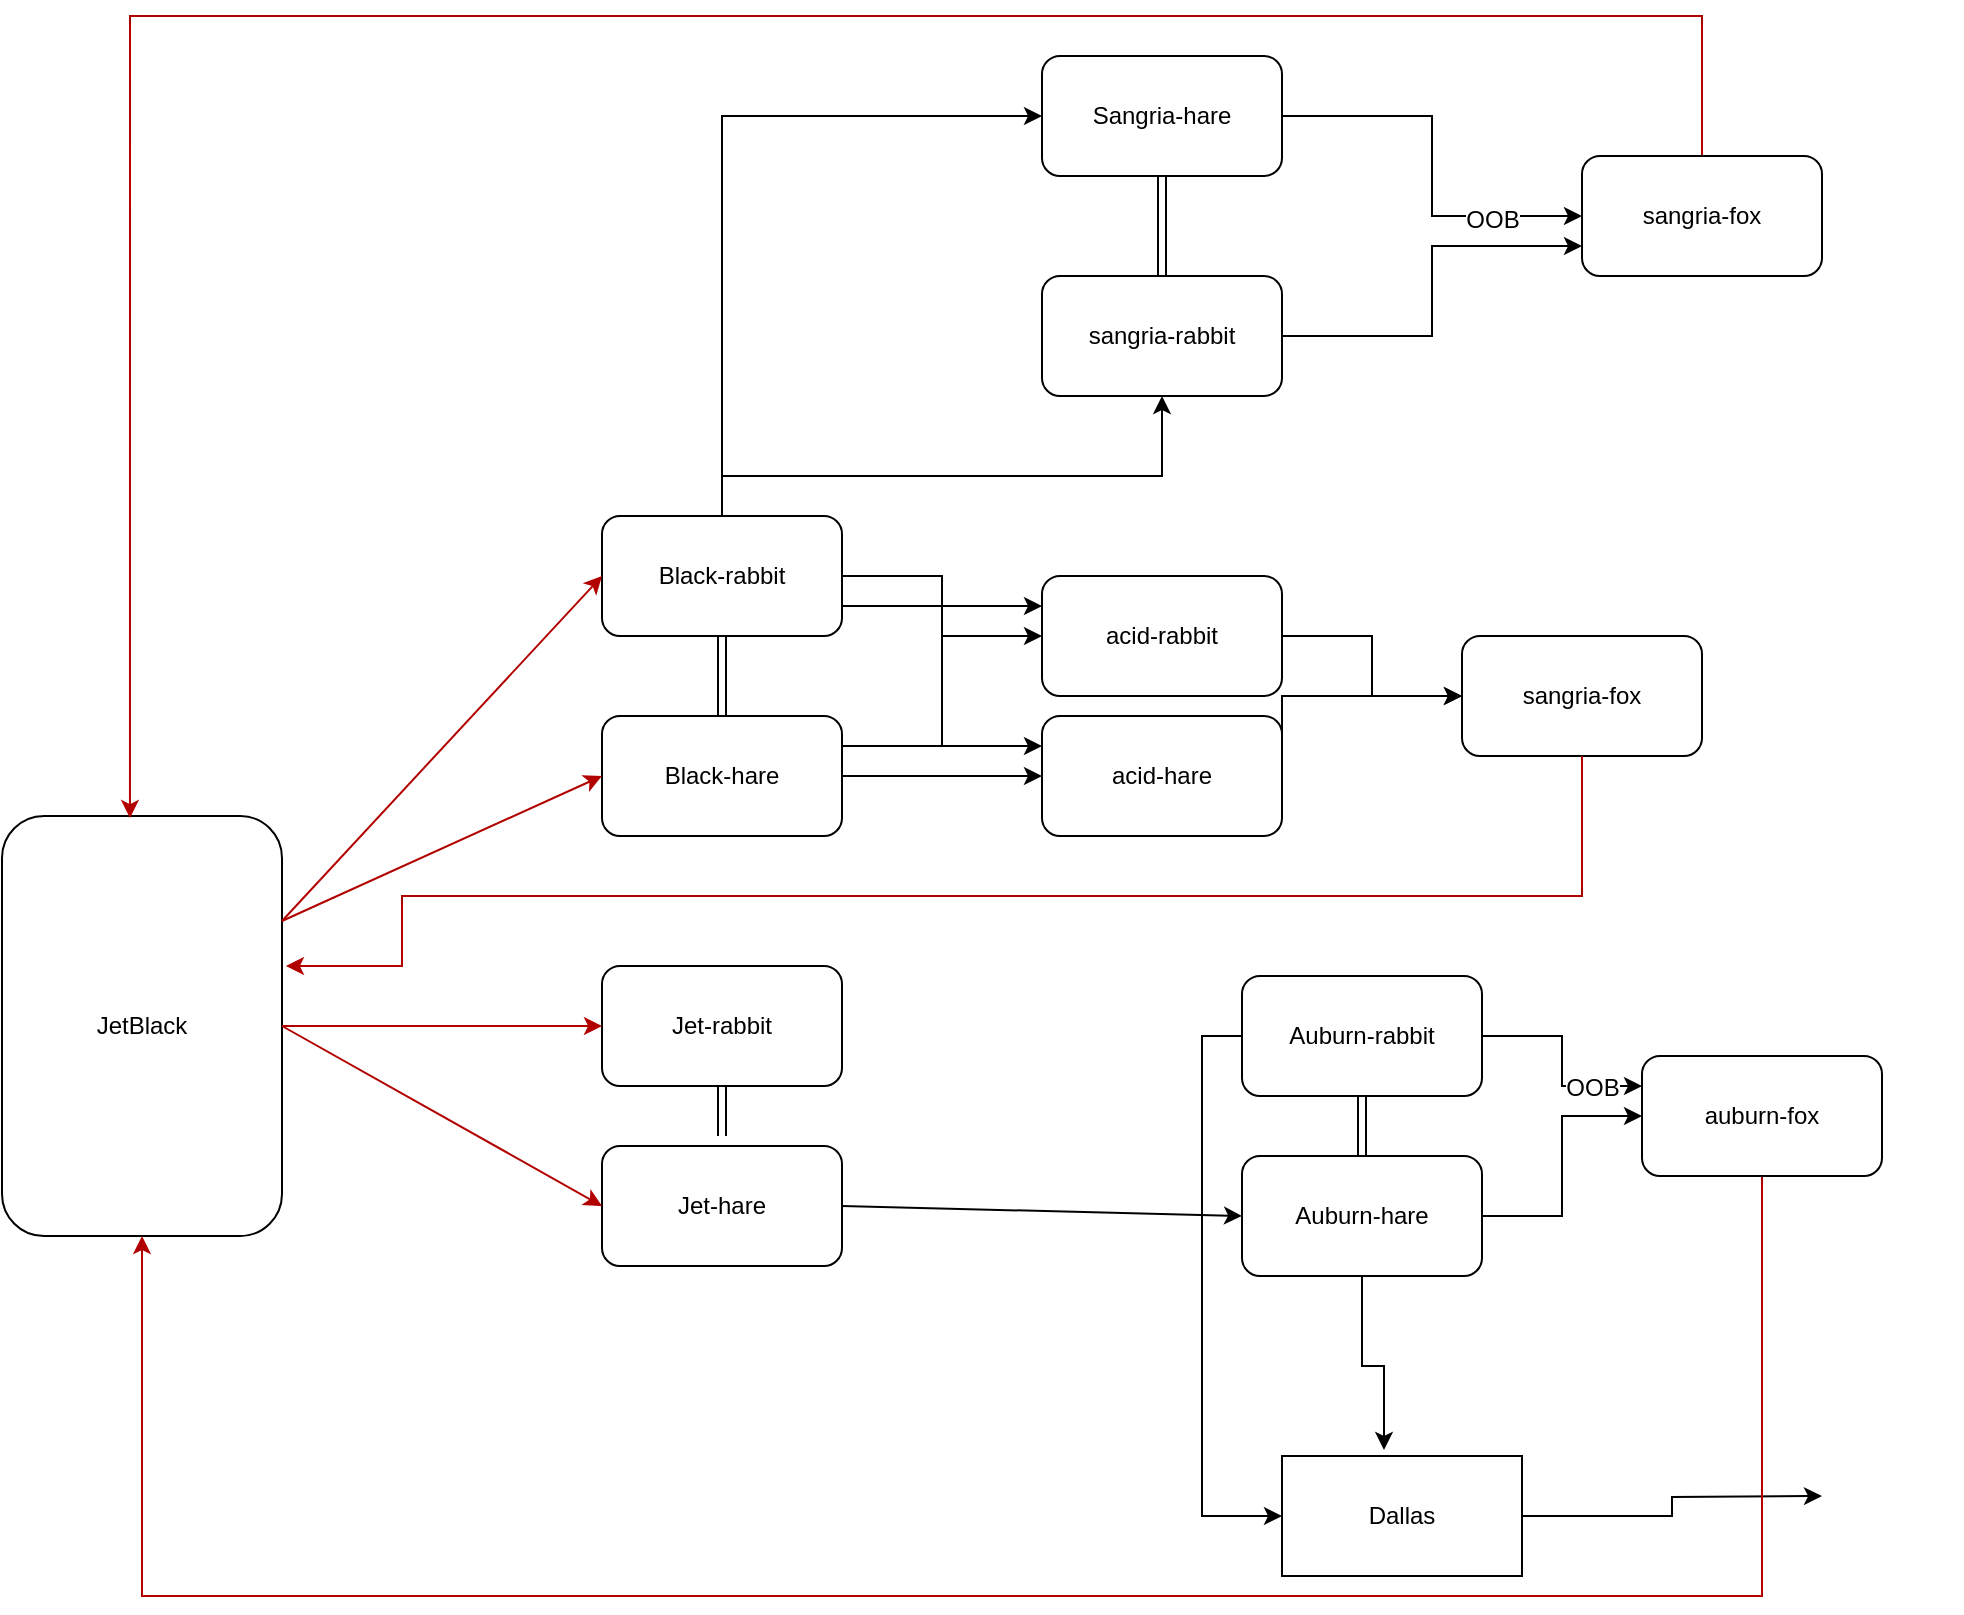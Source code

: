 <mxfile pages="1" version="11.2.8" type="github"><diagram id="pP9Yfb47_J5Wofoff0yN" name="Page-1"><mxGraphModel dx="1960" dy="1102" grid="1" gridSize="10" guides="1" tooltips="1" connect="1" arrows="1" fold="1" page="1" pageScale="1" pageWidth="1100" pageHeight="850" math="0" shadow="0"><root><mxCell id="0"/><mxCell id="1" parent="0"/><mxCell id="YG9x1qxuzRPlujGfNpay-1" value="JetBlack" style="rounded=1;whiteSpace=wrap;html=1;" vertex="1" parent="1"><mxGeometry x="90" y="420" width="140" height="210" as="geometry"/></mxCell><mxCell id="YG9x1qxuzRPlujGfNpay-12" style="edgeStyle=orthogonalEdgeStyle;rounded=0;orthogonalLoop=1;jettySize=auto;html=1;exitX=1;exitY=0.5;exitDx=0;exitDy=0;entryX=0;entryY=0.5;entryDx=0;entryDy=0;" edge="1" parent="1" source="YG9x1qxuzRPlujGfNpay-2" target="YG9x1qxuzRPlujGfNpay-11"><mxGeometry relative="1" as="geometry"/></mxCell><mxCell id="YG9x1qxuzRPlujGfNpay-45" style="edgeStyle=orthogonalEdgeStyle;rounded=0;orthogonalLoop=1;jettySize=auto;html=1;exitX=1;exitY=0.25;exitDx=0;exitDy=0;entryX=0;entryY=0.5;entryDx=0;entryDy=0;" edge="1" parent="1" source="YG9x1qxuzRPlujGfNpay-2" target="YG9x1qxuzRPlujGfNpay-44"><mxGeometry relative="1" as="geometry"/></mxCell><mxCell id="YG9x1qxuzRPlujGfNpay-2" value="Black-hare" style="rounded=1;whiteSpace=wrap;html=1;" vertex="1" parent="1"><mxGeometry x="390" y="370" width="120" height="60" as="geometry"/></mxCell><mxCell id="YG9x1qxuzRPlujGfNpay-3" value="Jet-hare" style="rounded=1;whiteSpace=wrap;html=1;" vertex="1" parent="1"><mxGeometry x="390" y="585" width="120" height="60" as="geometry"/></mxCell><mxCell id="YG9x1qxuzRPlujGfNpay-9" style="edgeStyle=orthogonalEdgeStyle;rounded=0;orthogonalLoop=1;jettySize=auto;html=1;exitX=0.5;exitY=1;exitDx=0;exitDy=0;entryX=0.425;entryY=-0.05;entryDx=0;entryDy=0;entryPerimeter=0;" edge="1" parent="1" source="YG9x1qxuzRPlujGfNpay-4" target="YG9x1qxuzRPlujGfNpay-5"><mxGeometry relative="1" as="geometry"/></mxCell><mxCell id="YG9x1qxuzRPlujGfNpay-35" style="edgeStyle=orthogonalEdgeStyle;rounded=0;orthogonalLoop=1;jettySize=auto;html=1;exitX=1;exitY=0.5;exitDx=0;exitDy=0;entryX=0;entryY=0.5;entryDx=0;entryDy=0;" edge="1" parent="1" source="YG9x1qxuzRPlujGfNpay-4" target="YG9x1qxuzRPlujGfNpay-33"><mxGeometry relative="1" as="geometry"/></mxCell><mxCell id="YG9x1qxuzRPlujGfNpay-4" value="Auburn-hare" style="rounded=1;whiteSpace=wrap;html=1;" vertex="1" parent="1"><mxGeometry x="710" y="590" width="120" height="60" as="geometry"/></mxCell><mxCell id="YG9x1qxuzRPlujGfNpay-28" value="" style="edgeStyle=orthogonalEdgeStyle;rounded=0;orthogonalLoop=1;jettySize=auto;html=1;" edge="1" parent="1" source="YG9x1qxuzRPlujGfNpay-5"><mxGeometry relative="1" as="geometry"><mxPoint x="1000" y="760" as="targetPoint"/></mxGeometry></mxCell><mxCell id="YG9x1qxuzRPlujGfNpay-5" value="Dallas" style="rounded=0;whiteSpace=wrap;html=1;" vertex="1" parent="1"><mxGeometry x="730" y="740" width="120" height="60" as="geometry"/></mxCell><mxCell id="YG9x1qxuzRPlujGfNpay-6" value="" style="endArrow=classic;html=1;exitX=1;exitY=0.5;exitDx=0;exitDy=0;entryX=0;entryY=0.5;entryDx=0;entryDy=0;fillColor=#e51400;strokeColor=#B20000;" edge="1" parent="1" source="YG9x1qxuzRPlujGfNpay-1" target="YG9x1qxuzRPlujGfNpay-3"><mxGeometry width="50" height="50" relative="1" as="geometry"><mxPoint x="90" y="870" as="sourcePoint"/><mxPoint x="140" y="820" as="targetPoint"/></mxGeometry></mxCell><mxCell id="YG9x1qxuzRPlujGfNpay-7" value="" style="endArrow=classic;html=1;exitX=1;exitY=0.25;exitDx=0;exitDy=0;entryX=0;entryY=0.5;entryDx=0;entryDy=0;fillColor=#e51400;strokeColor=#B20000;" edge="1" parent="1" source="YG9x1qxuzRPlujGfNpay-1" target="YG9x1qxuzRPlujGfNpay-2"><mxGeometry width="50" height="50" relative="1" as="geometry"><mxPoint x="240" y="535" as="sourcePoint"/><mxPoint x="400" y="625" as="targetPoint"/></mxGeometry></mxCell><mxCell id="YG9x1qxuzRPlujGfNpay-8" value="" style="endArrow=classic;html=1;entryX=0;entryY=0.5;entryDx=0;entryDy=0;exitX=1;exitY=0.5;exitDx=0;exitDy=0;" edge="1" parent="1" source="YG9x1qxuzRPlujGfNpay-3" target="YG9x1qxuzRPlujGfNpay-4"><mxGeometry width="50" height="50" relative="1" as="geometry"><mxPoint x="640" y="735" as="sourcePoint"/><mxPoint x="390" y="700" as="targetPoint"/></mxGeometry></mxCell><mxCell id="YG9x1qxuzRPlujGfNpay-50" style="edgeStyle=orthogonalEdgeStyle;rounded=0;orthogonalLoop=1;jettySize=auto;html=1;exitX=1;exitY=0.5;exitDx=0;exitDy=0;" edge="1" parent="1" source="YG9x1qxuzRPlujGfNpay-11"><mxGeometry relative="1" as="geometry"><mxPoint x="820" y="360" as="targetPoint"/><Array as="points"><mxPoint x="730" y="360"/></Array></mxGeometry></mxCell><mxCell id="YG9x1qxuzRPlujGfNpay-11" value="acid-hare" style="rounded=1;whiteSpace=wrap;html=1;" vertex="1" parent="1"><mxGeometry x="610" y="370" width="120" height="60" as="geometry"/></mxCell><mxCell id="YG9x1qxuzRPlujGfNpay-18" value="" style="edgeStyle=orthogonalEdgeStyle;rounded=0;orthogonalLoop=1;jettySize=auto;html=1;" edge="1" parent="1" source="YG9x1qxuzRPlujGfNpay-13" target="YG9x1qxuzRPlujGfNpay-17"><mxGeometry relative="1" as="geometry"><Array as="points"><mxPoint x="450" y="250"/><mxPoint x="670" y="250"/></Array></mxGeometry></mxCell><mxCell id="YG9x1qxuzRPlujGfNpay-22" style="edgeStyle=orthogonalEdgeStyle;rounded=0;orthogonalLoop=1;jettySize=auto;html=1;exitX=0.5;exitY=0;exitDx=0;exitDy=0;entryX=0;entryY=0.5;entryDx=0;entryDy=0;" edge="1" parent="1" source="YG9x1qxuzRPlujGfNpay-13" target="YG9x1qxuzRPlujGfNpay-19"><mxGeometry relative="1" as="geometry"/></mxCell><mxCell id="YG9x1qxuzRPlujGfNpay-46" style="edgeStyle=orthogonalEdgeStyle;rounded=0;orthogonalLoop=1;jettySize=auto;html=1;exitX=1;exitY=0.5;exitDx=0;exitDy=0;entryX=0;entryY=0.25;entryDx=0;entryDy=0;" edge="1" parent="1" source="YG9x1qxuzRPlujGfNpay-13" target="YG9x1qxuzRPlujGfNpay-44"><mxGeometry relative="1" as="geometry"/></mxCell><mxCell id="YG9x1qxuzRPlujGfNpay-47" style="edgeStyle=orthogonalEdgeStyle;rounded=0;orthogonalLoop=1;jettySize=auto;html=1;exitX=1;exitY=0.75;exitDx=0;exitDy=0;entryX=0;entryY=0.25;entryDx=0;entryDy=0;" edge="1" parent="1" source="YG9x1qxuzRPlujGfNpay-13" target="YG9x1qxuzRPlujGfNpay-11"><mxGeometry relative="1" as="geometry"/></mxCell><mxCell id="YG9x1qxuzRPlujGfNpay-13" value="Black-rabbit" style="rounded=1;whiteSpace=wrap;html=1;" vertex="1" parent="1"><mxGeometry x="390" y="270" width="120" height="60" as="geometry"/></mxCell><mxCell id="YG9x1qxuzRPlujGfNpay-24" style="edgeStyle=orthogonalEdgeStyle;rounded=0;orthogonalLoop=1;jettySize=auto;html=1;exitX=1;exitY=0.5;exitDx=0;exitDy=0;entryX=0;entryY=0.5;entryDx=0;entryDy=0;" edge="1" parent="1" source="YG9x1qxuzRPlujGfNpay-19" target="YG9x1qxuzRPlujGfNpay-23"><mxGeometry relative="1" as="geometry"/></mxCell><mxCell id="YG9x1qxuzRPlujGfNpay-41" value="OOB" style="text;html=1;resizable=0;points=[];align=center;verticalAlign=middle;labelBackgroundColor=#ffffff;" vertex="1" connectable="0" parent="YG9x1qxuzRPlujGfNpay-24"><mxGeometry x="0.55" y="-2" relative="1" as="geometry"><mxPoint as="offset"/></mxGeometry></mxCell><mxCell id="YG9x1qxuzRPlujGfNpay-19" value="Sangria-hare" style="rounded=1;whiteSpace=wrap;html=1;" vertex="1" parent="1"><mxGeometry x="610" y="40" width="120" height="60" as="geometry"/></mxCell><mxCell id="YG9x1qxuzRPlujGfNpay-25" style="edgeStyle=orthogonalEdgeStyle;rounded=0;orthogonalLoop=1;jettySize=auto;html=1;exitX=1;exitY=0.5;exitDx=0;exitDy=0;entryX=0;entryY=0.75;entryDx=0;entryDy=0;" edge="1" parent="1" source="YG9x1qxuzRPlujGfNpay-17" target="YG9x1qxuzRPlujGfNpay-23"><mxGeometry relative="1" as="geometry"/></mxCell><mxCell id="YG9x1qxuzRPlujGfNpay-17" value="sangria-rabbit" style="rounded=1;whiteSpace=wrap;html=1;" vertex="1" parent="1"><mxGeometry x="610" y="150" width="120" height="60" as="geometry"/></mxCell><mxCell id="YG9x1qxuzRPlujGfNpay-16" value="" style="shape=link;html=1;entryX=0.5;entryY=1;entryDx=0;entryDy=0;exitX=0.5;exitY=0;exitDx=0;exitDy=0;" edge="1" parent="1" source="YG9x1qxuzRPlujGfNpay-2" target="YG9x1qxuzRPlujGfNpay-13"><mxGeometry width="50" height="50" relative="1" as="geometry"><mxPoint x="430" y="380" as="sourcePoint"/><mxPoint x="480" y="330" as="targetPoint"/></mxGeometry></mxCell><mxCell id="YG9x1qxuzRPlujGfNpay-21" value="" style="shape=link;html=1;entryX=0.5;entryY=1;entryDx=0;entryDy=0;exitX=0.5;exitY=0;exitDx=0;exitDy=0;" edge="1" parent="1" source="YG9x1qxuzRPlujGfNpay-17" target="YG9x1qxuzRPlujGfNpay-19"><mxGeometry width="50" height="50" relative="1" as="geometry"><mxPoint x="460" y="380" as="sourcePoint"/><mxPoint x="460" y="340" as="targetPoint"/></mxGeometry></mxCell><mxCell id="YG9x1qxuzRPlujGfNpay-26" style="edgeStyle=orthogonalEdgeStyle;rounded=0;orthogonalLoop=1;jettySize=auto;html=1;exitX=0.5;exitY=0;exitDx=0;exitDy=0;entryX=0.457;entryY=0.005;entryDx=0;entryDy=0;entryPerimeter=0;fillColor=#e51400;strokeColor=#B20000;" edge="1" parent="1" source="YG9x1qxuzRPlujGfNpay-23" target="YG9x1qxuzRPlujGfNpay-1"><mxGeometry relative="1" as="geometry"><Array as="points"><mxPoint x="940" y="20"/><mxPoint x="154" y="20"/></Array></mxGeometry></mxCell><mxCell id="YG9x1qxuzRPlujGfNpay-23" value="sangria-fox" style="rounded=1;whiteSpace=wrap;html=1;" vertex="1" parent="1"><mxGeometry x="880" y="90" width="120" height="60" as="geometry"/></mxCell><mxCell id="YG9x1qxuzRPlujGfNpay-29" value="Jet-rabbit" style="rounded=1;whiteSpace=wrap;html=1;" vertex="1" parent="1"><mxGeometry x="390" y="495" width="120" height="60" as="geometry"/></mxCell><mxCell id="YG9x1qxuzRPlujGfNpay-30" value="" style="shape=link;html=1;entryX=0.5;entryY=1;entryDx=0;entryDy=0;" edge="1" parent="1" target="YG9x1qxuzRPlujGfNpay-29"><mxGeometry width="50" height="50" relative="1" as="geometry"><mxPoint x="450" y="580" as="sourcePoint"/><mxPoint x="450" y="690" as="targetPoint"/></mxGeometry></mxCell><mxCell id="YG9x1qxuzRPlujGfNpay-36" style="edgeStyle=orthogonalEdgeStyle;rounded=0;orthogonalLoop=1;jettySize=auto;html=1;exitX=1;exitY=0.5;exitDx=0;exitDy=0;entryX=0;entryY=0.25;entryDx=0;entryDy=0;" edge="1" parent="1" source="YG9x1qxuzRPlujGfNpay-31" target="YG9x1qxuzRPlujGfNpay-33"><mxGeometry relative="1" as="geometry"/></mxCell><mxCell id="YG9x1qxuzRPlujGfNpay-42" value="OOB" style="text;html=1;resizable=0;points=[];align=center;verticalAlign=middle;labelBackgroundColor=#ffffff;" vertex="1" connectable="0" parent="YG9x1qxuzRPlujGfNpay-36"><mxGeometry x="0.524" y="-1" relative="1" as="geometry"><mxPoint as="offset"/></mxGeometry></mxCell><mxCell id="YG9x1qxuzRPlujGfNpay-40" style="edgeStyle=orthogonalEdgeStyle;rounded=0;orthogonalLoop=1;jettySize=auto;html=1;exitX=0;exitY=0.5;exitDx=0;exitDy=0;entryX=0;entryY=0.5;entryDx=0;entryDy=0;" edge="1" parent="1" source="YG9x1qxuzRPlujGfNpay-31" target="YG9x1qxuzRPlujGfNpay-5"><mxGeometry relative="1" as="geometry"/></mxCell><mxCell id="YG9x1qxuzRPlujGfNpay-31" value="Auburn-rabbit" style="rounded=1;whiteSpace=wrap;html=1;" vertex="1" parent="1"><mxGeometry x="710" y="500" width="120" height="60" as="geometry"/></mxCell><mxCell id="YG9x1qxuzRPlujGfNpay-32" value="" style="shape=link;html=1;entryX=0.5;entryY=1;entryDx=0;entryDy=0;" edge="1" parent="1" source="YG9x1qxuzRPlujGfNpay-4" target="YG9x1qxuzRPlujGfNpay-31"><mxGeometry width="50" height="50" relative="1" as="geometry"><mxPoint x="460" y="590" as="sourcePoint"/><mxPoint x="460" y="565" as="targetPoint"/></mxGeometry></mxCell><mxCell id="YG9x1qxuzRPlujGfNpay-37" style="edgeStyle=orthogonalEdgeStyle;rounded=0;orthogonalLoop=1;jettySize=auto;html=1;entryX=0.5;entryY=1;entryDx=0;entryDy=0;fillColor=#e51400;strokeColor=#B20000;" edge="1" parent="1" source="YG9x1qxuzRPlujGfNpay-33" target="YG9x1qxuzRPlujGfNpay-1"><mxGeometry relative="1" as="geometry"><Array as="points"><mxPoint x="970" y="810"/><mxPoint x="160" y="810"/></Array></mxGeometry></mxCell><mxCell id="YG9x1qxuzRPlujGfNpay-33" value="auburn-fox" style="rounded=1;whiteSpace=wrap;html=1;" vertex="1" parent="1"><mxGeometry x="910" y="540" width="120" height="60" as="geometry"/></mxCell><mxCell id="YG9x1qxuzRPlujGfNpay-38" value="" style="endArrow=classic;html=1;entryX=0;entryY=0.5;entryDx=0;entryDy=0;fillColor=#e51400;strokeColor=#B20000;" edge="1" parent="1" target="YG9x1qxuzRPlujGfNpay-29"><mxGeometry width="50" height="50" relative="1" as="geometry"><mxPoint x="230" y="525" as="sourcePoint"/><mxPoint x="400" y="625" as="targetPoint"/></mxGeometry></mxCell><mxCell id="YG9x1qxuzRPlujGfNpay-39" value="" style="endArrow=classic;html=1;exitX=1;exitY=0.25;exitDx=0;exitDy=0;entryX=0;entryY=0.5;entryDx=0;entryDy=0;fillColor=#e51400;strokeColor=#B20000;" edge="1" parent="1" source="YG9x1qxuzRPlujGfNpay-1" target="YG9x1qxuzRPlujGfNpay-13"><mxGeometry width="50" height="50" relative="1" as="geometry"><mxPoint x="240" y="482.5" as="sourcePoint"/><mxPoint x="400" y="410" as="targetPoint"/></mxGeometry></mxCell><mxCell id="YG9x1qxuzRPlujGfNpay-43" value="" style="shape=image;html=1;verticalAlign=top;verticalLabelPosition=bottom;labelBackgroundColor=#ffffff;imageAspect=0;aspect=fixed;image=https://cdn2.iconfinder.com/data/icons/font-awesome/1792/question-128.png" vertex="1" parent="1"><mxGeometry x="990" y="720" width="80" height="80" as="geometry"/></mxCell><mxCell id="YG9x1qxuzRPlujGfNpay-49" style="edgeStyle=orthogonalEdgeStyle;rounded=0;orthogonalLoop=1;jettySize=auto;html=1;exitX=1;exitY=0.5;exitDx=0;exitDy=0;entryX=0;entryY=0.5;entryDx=0;entryDy=0;" edge="1" parent="1" source="YG9x1qxuzRPlujGfNpay-44" target="YG9x1qxuzRPlujGfNpay-48"><mxGeometry relative="1" as="geometry"/></mxCell><mxCell id="YG9x1qxuzRPlujGfNpay-44" value="acid-rabbit" style="rounded=1;whiteSpace=wrap;html=1;" vertex="1" parent="1"><mxGeometry x="610" y="300" width="120" height="60" as="geometry"/></mxCell><mxCell id="YG9x1qxuzRPlujGfNpay-48" value="sangria-fox" style="rounded=1;whiteSpace=wrap;html=1;" vertex="1" parent="1"><mxGeometry x="820" y="330" width="120" height="60" as="geometry"/></mxCell><mxCell id="YG9x1qxuzRPlujGfNpay-51" style="edgeStyle=orthogonalEdgeStyle;rounded=0;orthogonalLoop=1;jettySize=auto;html=1;entryX=1.014;entryY=0.357;entryDx=0;entryDy=0;fillColor=#e51400;strokeColor=#B20000;exitX=0.5;exitY=1;exitDx=0;exitDy=0;entryPerimeter=0;" edge="1" parent="1" source="YG9x1qxuzRPlujGfNpay-48" target="YG9x1qxuzRPlujGfNpay-1"><mxGeometry relative="1" as="geometry"><mxPoint x="980" y="610" as="sourcePoint"/><mxPoint x="170" y="640" as="targetPoint"/><Array as="points"><mxPoint x="880" y="460"/><mxPoint x="290" y="460"/><mxPoint x="290" y="495"/></Array></mxGeometry></mxCell></root></mxGraphModel></diagram></mxfile>